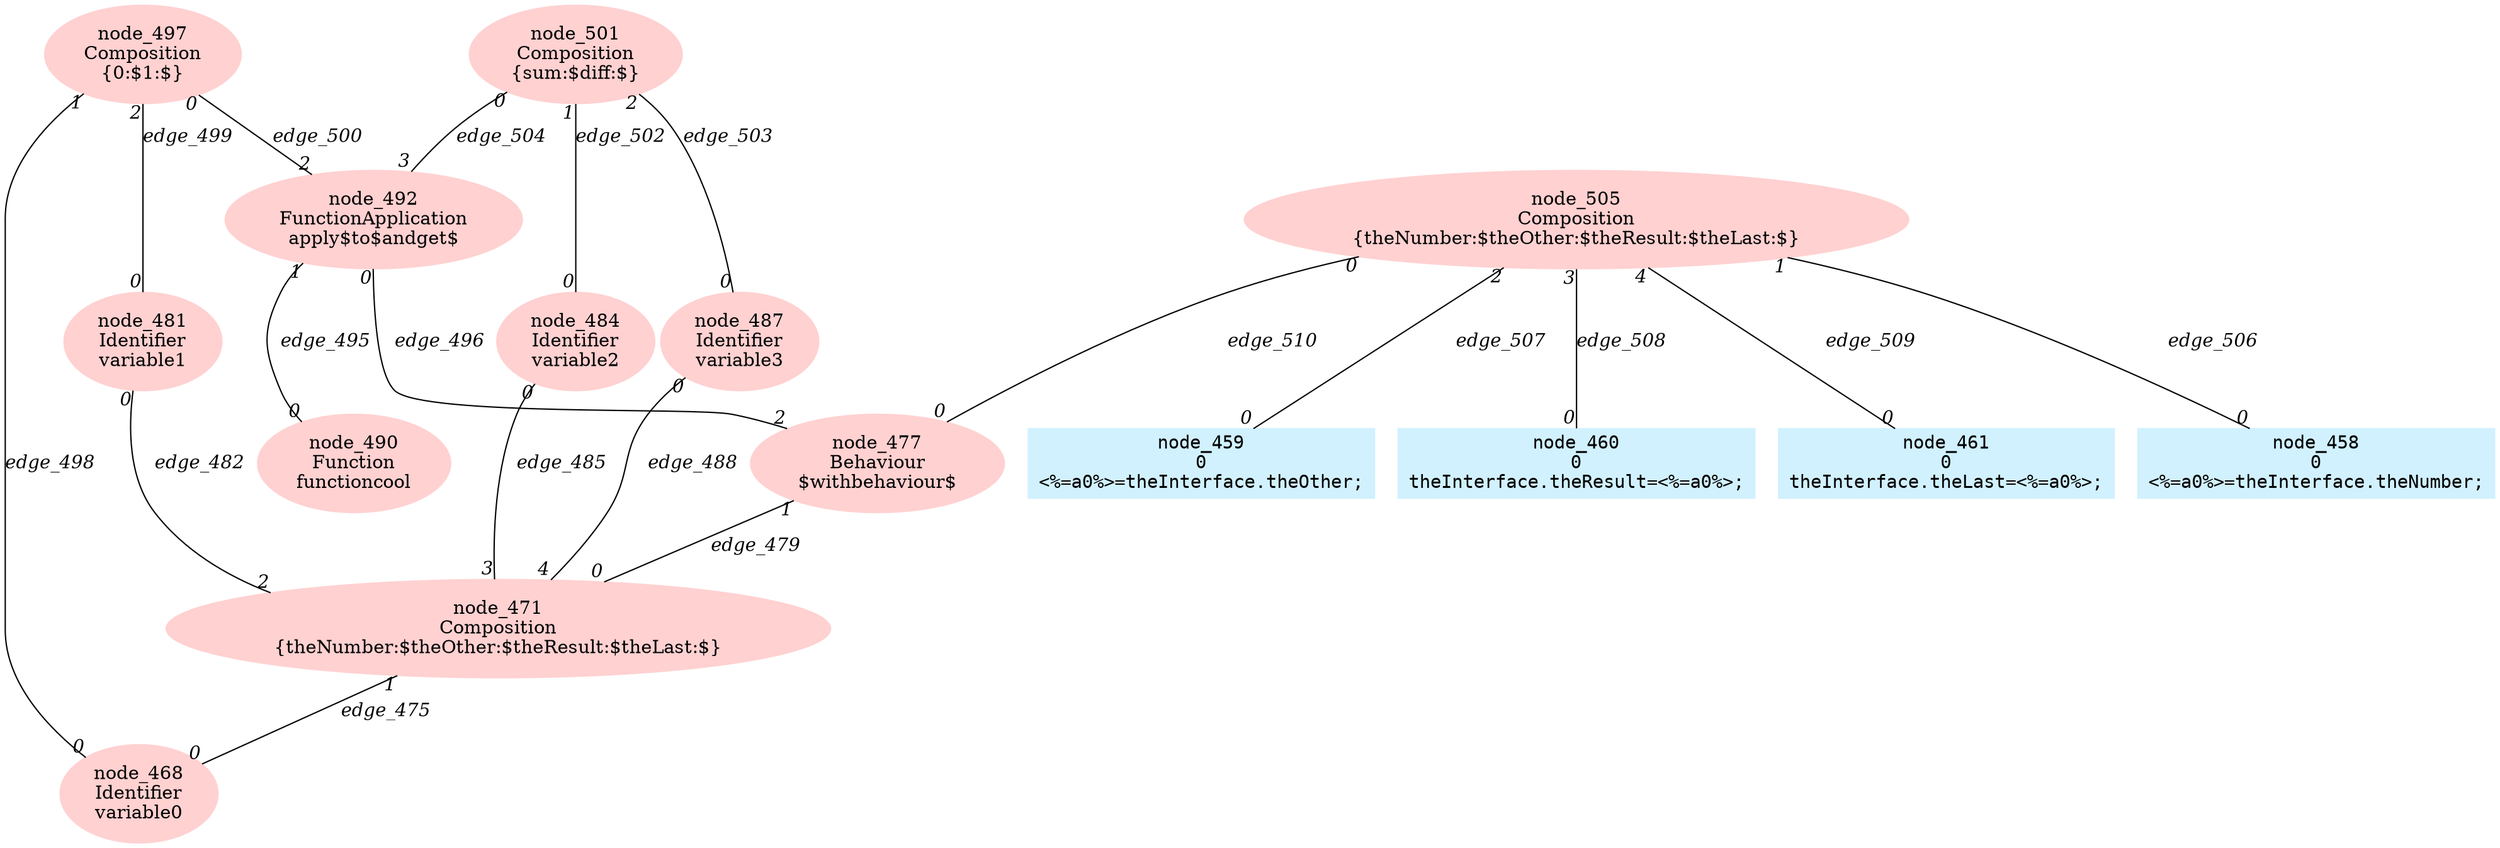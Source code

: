 digraph g{node_468 [shape=ellipse, style=filled, color="#ffd1d1", label="node_468
Identifier
variable0" ]
node_471 [shape=ellipse, style=filled, color="#ffd1d1", label="node_471
Composition
{theNumber:$theOther:$theResult:$theLast:$}" ]
node_477 [shape=ellipse, style=filled, color="#ffd1d1", label="node_477
Behaviour
$withbehaviour$" ]
node_481 [shape=ellipse, style=filled, color="#ffd1d1", label="node_481
Identifier
variable1" ]
node_484 [shape=ellipse, style=filled, color="#ffd1d1", label="node_484
Identifier
variable2" ]
node_487 [shape=ellipse, style=filled, color="#ffd1d1", label="node_487
Identifier
variable3" ]
node_490 [shape=ellipse, style=filled, color="#ffd1d1", label="node_490
Function
functioncool" ]
node_492 [shape=ellipse, style=filled, color="#ffd1d1", label="node_492
FunctionApplication
apply$to$andget$" ]
node_497 [shape=ellipse, style=filled, color="#ffd1d1", label="node_497
Composition
{0:$1:$}" ]
node_501 [shape=ellipse, style=filled, color="#ffd1d1", label="node_501
Composition
{sum:$diff:$}" ]
node_505 [shape=ellipse, style=filled, color="#ffd1d1", label="node_505
Composition
{theNumber:$theOther:$theResult:$theLast:$}" ]
node_458 [shape=box, style=filled, color="#d1f1ff", fontname="Courier", label="node_458
0
<%=a0%>=theInterface.theNumber;
" ]
node_459 [shape=box, style=filled, color="#d1f1ff", fontname="Courier", label="node_459
0
<%=a0%>=theInterface.theOther;
" ]
node_460 [shape=box, style=filled, color="#d1f1ff", fontname="Courier", label="node_460
0
theInterface.theResult=<%=a0%>;
" ]
node_461 [shape=box, style=filled, color="#d1f1ff", fontname="Courier", label="node_461
0
theInterface.theLast=<%=a0%>;
" ]
node_471 -> node_468 [dir=none, arrowHead=none, fontname="Times-Italic", label="edge_475",  headlabel="0", taillabel="1" ]
node_477 -> node_471 [dir=none, arrowHead=none, fontname="Times-Italic", label="edge_479",  headlabel="0", taillabel="1" ]
node_481 -> node_471 [dir=none, arrowHead=none, fontname="Times-Italic", label="edge_482",  headlabel="2", taillabel="0" ]
node_484 -> node_471 [dir=none, arrowHead=none, fontname="Times-Italic", label="edge_485",  headlabel="3", taillabel="0" ]
node_487 -> node_471 [dir=none, arrowHead=none, fontname="Times-Italic", label="edge_488",  headlabel="4", taillabel="0" ]
node_492 -> node_490 [dir=none, arrowHead=none, fontname="Times-Italic", label="edge_495",  headlabel="0", taillabel="1" ]
node_492 -> node_477 [dir=none, arrowHead=none, fontname="Times-Italic", label="edge_496",  headlabel="2", taillabel="0" ]
node_497 -> node_468 [dir=none, arrowHead=none, fontname="Times-Italic", label="edge_498",  headlabel="0", taillabel="1" ]
node_497 -> node_481 [dir=none, arrowHead=none, fontname="Times-Italic", label="edge_499",  headlabel="0", taillabel="2" ]
node_497 -> node_492 [dir=none, arrowHead=none, fontname="Times-Italic", label="edge_500",  headlabel="2", taillabel="0" ]
node_501 -> node_484 [dir=none, arrowHead=none, fontname="Times-Italic", label="edge_502",  headlabel="0", taillabel="1" ]
node_501 -> node_487 [dir=none, arrowHead=none, fontname="Times-Italic", label="edge_503",  headlabel="0", taillabel="2" ]
node_501 -> node_492 [dir=none, arrowHead=none, fontname="Times-Italic", label="edge_504",  headlabel="3", taillabel="0" ]
node_505 -> node_458 [dir=none, arrowHead=none, fontname="Times-Italic", label="edge_506",  headlabel="0", taillabel="1" ]
node_505 -> node_459 [dir=none, arrowHead=none, fontname="Times-Italic", label="edge_507",  headlabel="0", taillabel="2" ]
node_505 -> node_460 [dir=none, arrowHead=none, fontname="Times-Italic", label="edge_508",  headlabel="0", taillabel="3" ]
node_505 -> node_461 [dir=none, arrowHead=none, fontname="Times-Italic", label="edge_509",  headlabel="0", taillabel="4" ]
node_505 -> node_477 [dir=none, arrowHead=none, fontname="Times-Italic", label="edge_510",  headlabel="0", taillabel="0" ]
}